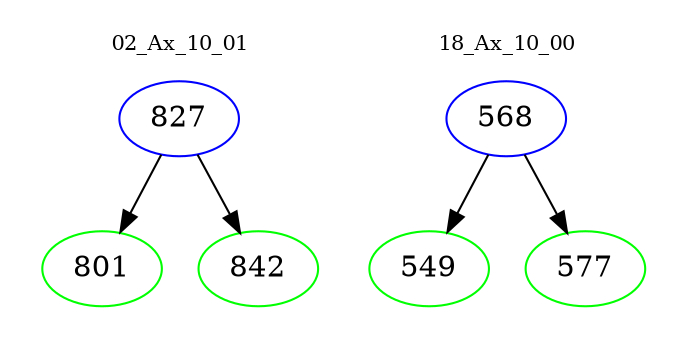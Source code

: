digraph{
subgraph cluster_0 {
color = white
label = "02_Ax_10_01";
fontsize=10;
T0_827 [label="827", color="blue"]
T0_827 -> T0_801 [color="black"]
T0_801 [label="801", color="green"]
T0_827 -> T0_842 [color="black"]
T0_842 [label="842", color="green"]
}
subgraph cluster_1 {
color = white
label = "18_Ax_10_00";
fontsize=10;
T1_568 [label="568", color="blue"]
T1_568 -> T1_549 [color="black"]
T1_549 [label="549", color="green"]
T1_568 -> T1_577 [color="black"]
T1_577 [label="577", color="green"]
}
}
